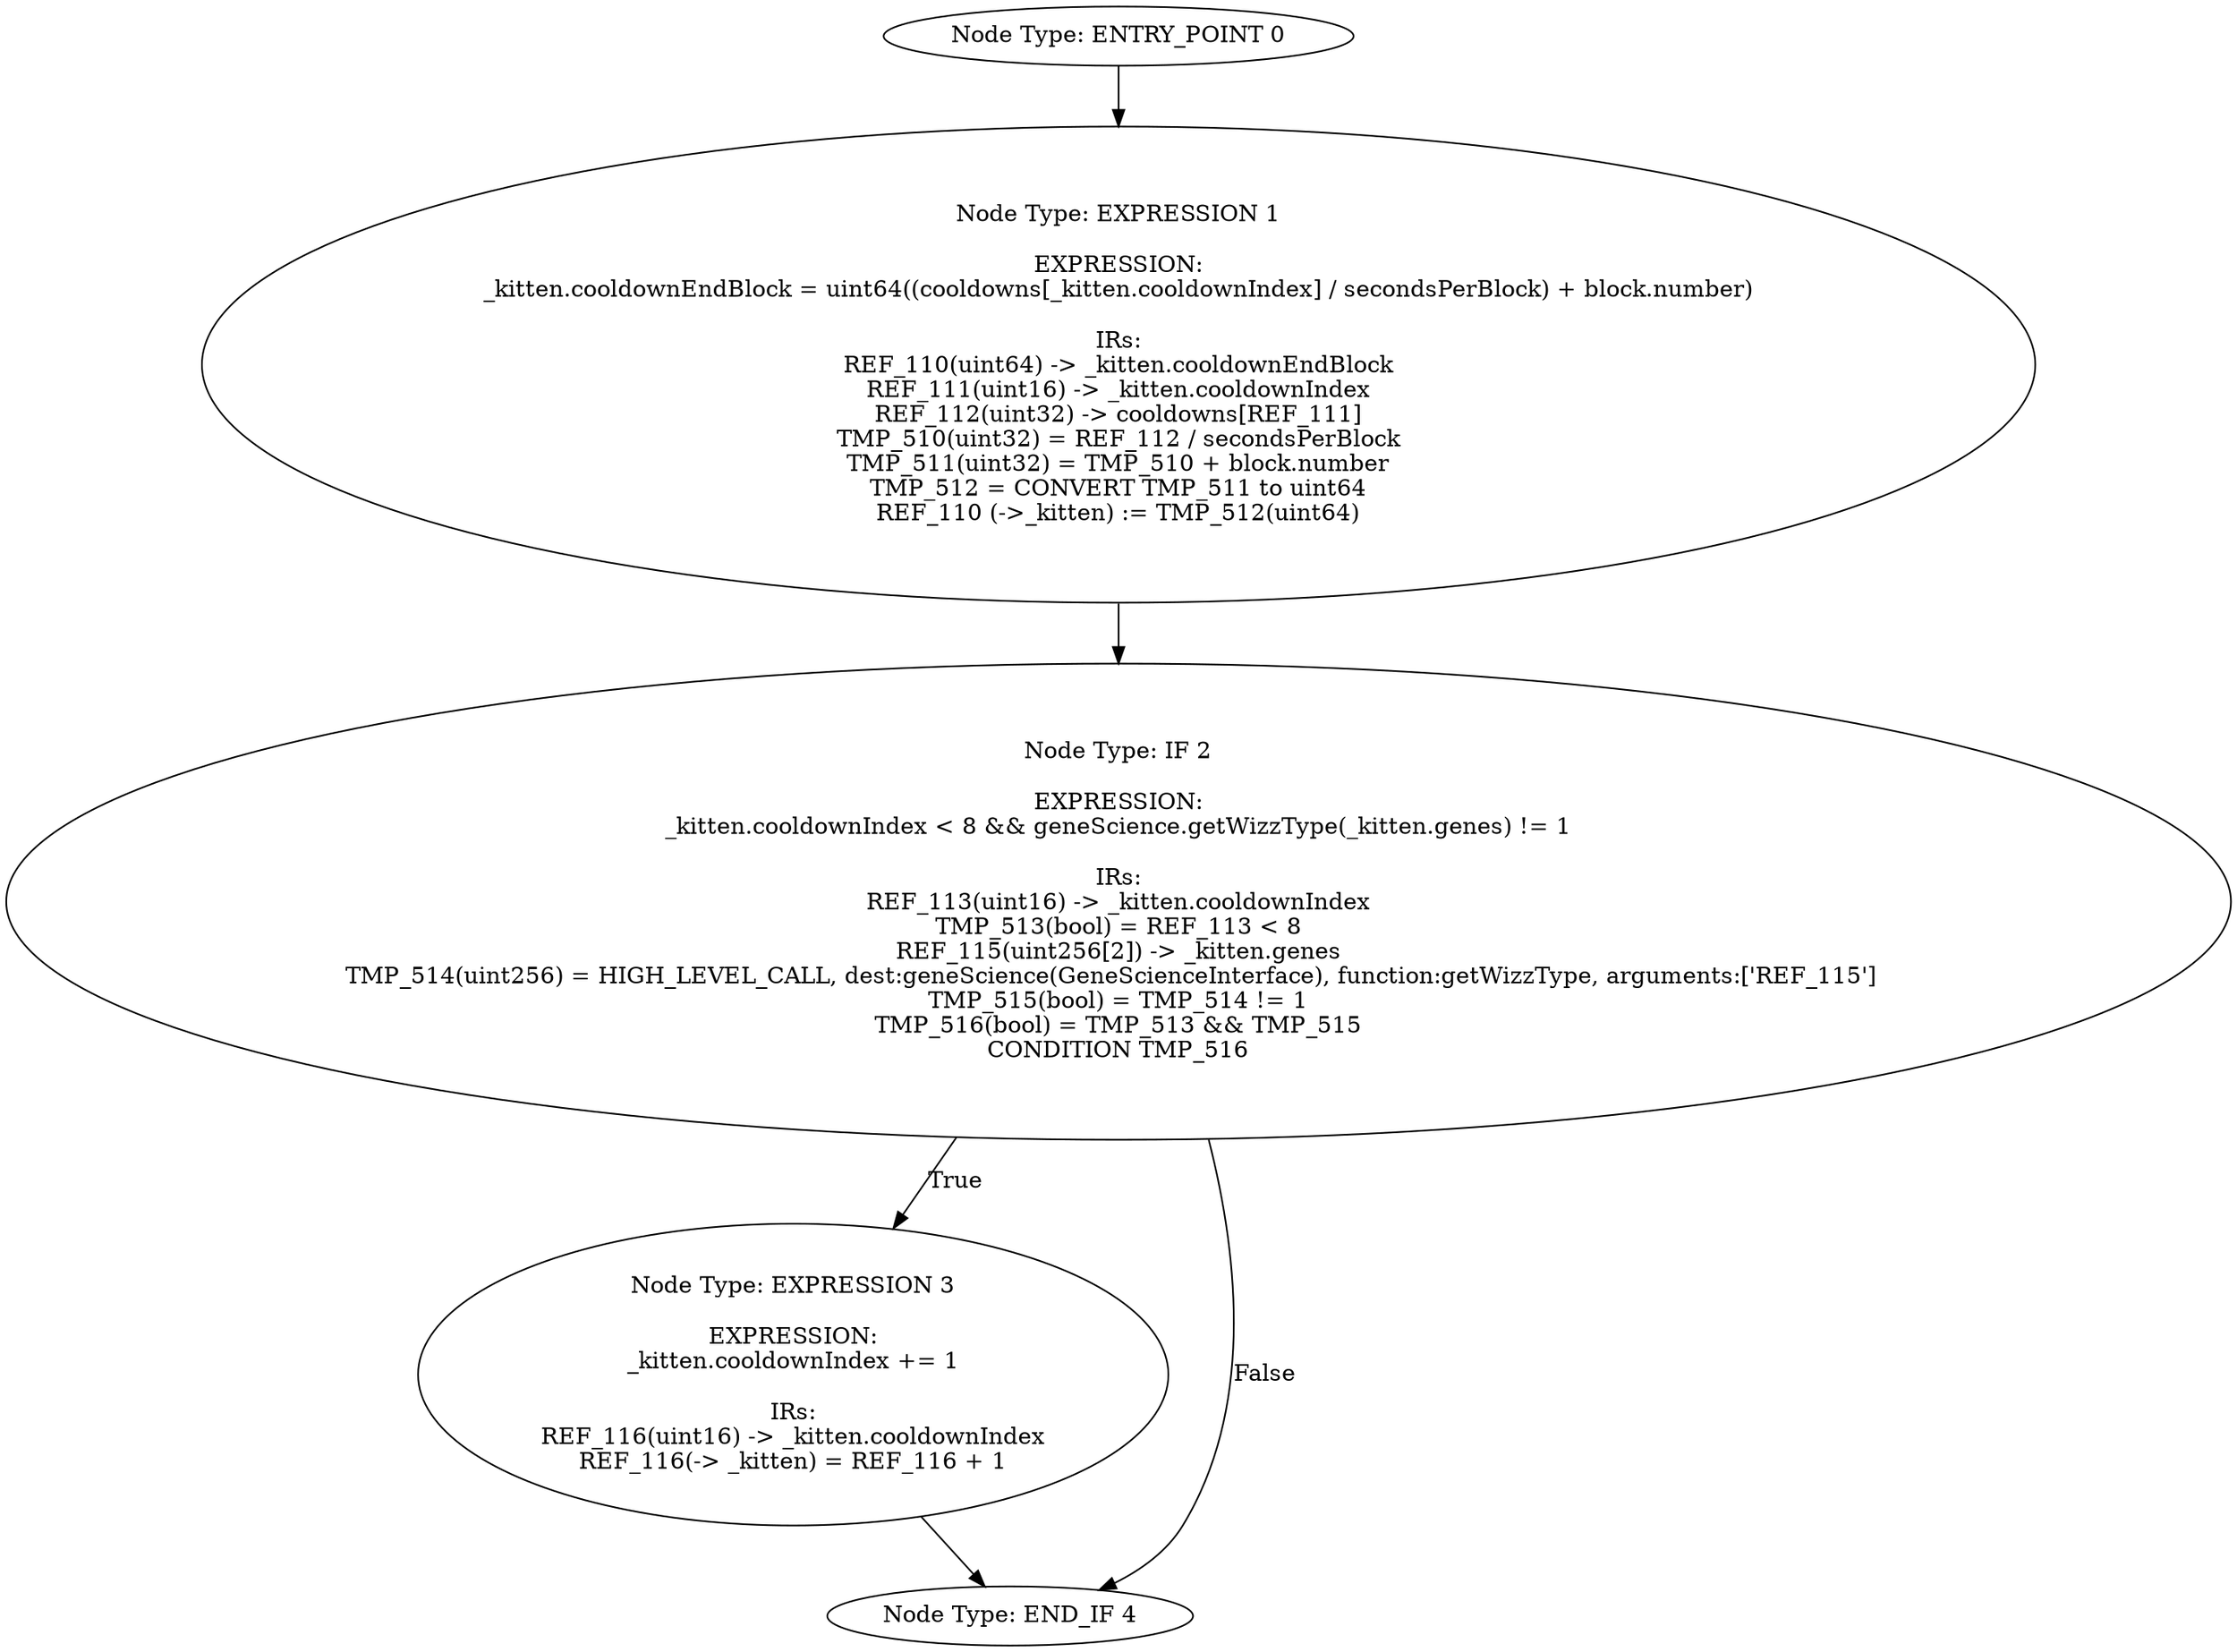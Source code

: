 digraph{
0[label="Node Type: ENTRY_POINT 0
"];
0->1;
1[label="Node Type: EXPRESSION 1

EXPRESSION:
_kitten.cooldownEndBlock = uint64((cooldowns[_kitten.cooldownIndex] / secondsPerBlock) + block.number)

IRs:
REF_110(uint64) -> _kitten.cooldownEndBlock
REF_111(uint16) -> _kitten.cooldownIndex
REF_112(uint32) -> cooldowns[REF_111]
TMP_510(uint32) = REF_112 / secondsPerBlock
TMP_511(uint32) = TMP_510 + block.number
TMP_512 = CONVERT TMP_511 to uint64
REF_110 (->_kitten) := TMP_512(uint64)"];
1->2;
2[label="Node Type: IF 2

EXPRESSION:
_kitten.cooldownIndex < 8 && geneScience.getWizzType(_kitten.genes) != 1

IRs:
REF_113(uint16) -> _kitten.cooldownIndex
TMP_513(bool) = REF_113 < 8
REF_115(uint256[2]) -> _kitten.genes
TMP_514(uint256) = HIGH_LEVEL_CALL, dest:geneScience(GeneScienceInterface), function:getWizzType, arguments:['REF_115']  
TMP_515(bool) = TMP_514 != 1
TMP_516(bool) = TMP_513 && TMP_515
CONDITION TMP_516"];
2->3[label="True"];
2->4[label="False"];
3[label="Node Type: EXPRESSION 3

EXPRESSION:
_kitten.cooldownIndex += 1

IRs:
REF_116(uint16) -> _kitten.cooldownIndex
REF_116(-> _kitten) = REF_116 + 1"];
3->4;
4[label="Node Type: END_IF 4
"];
}
